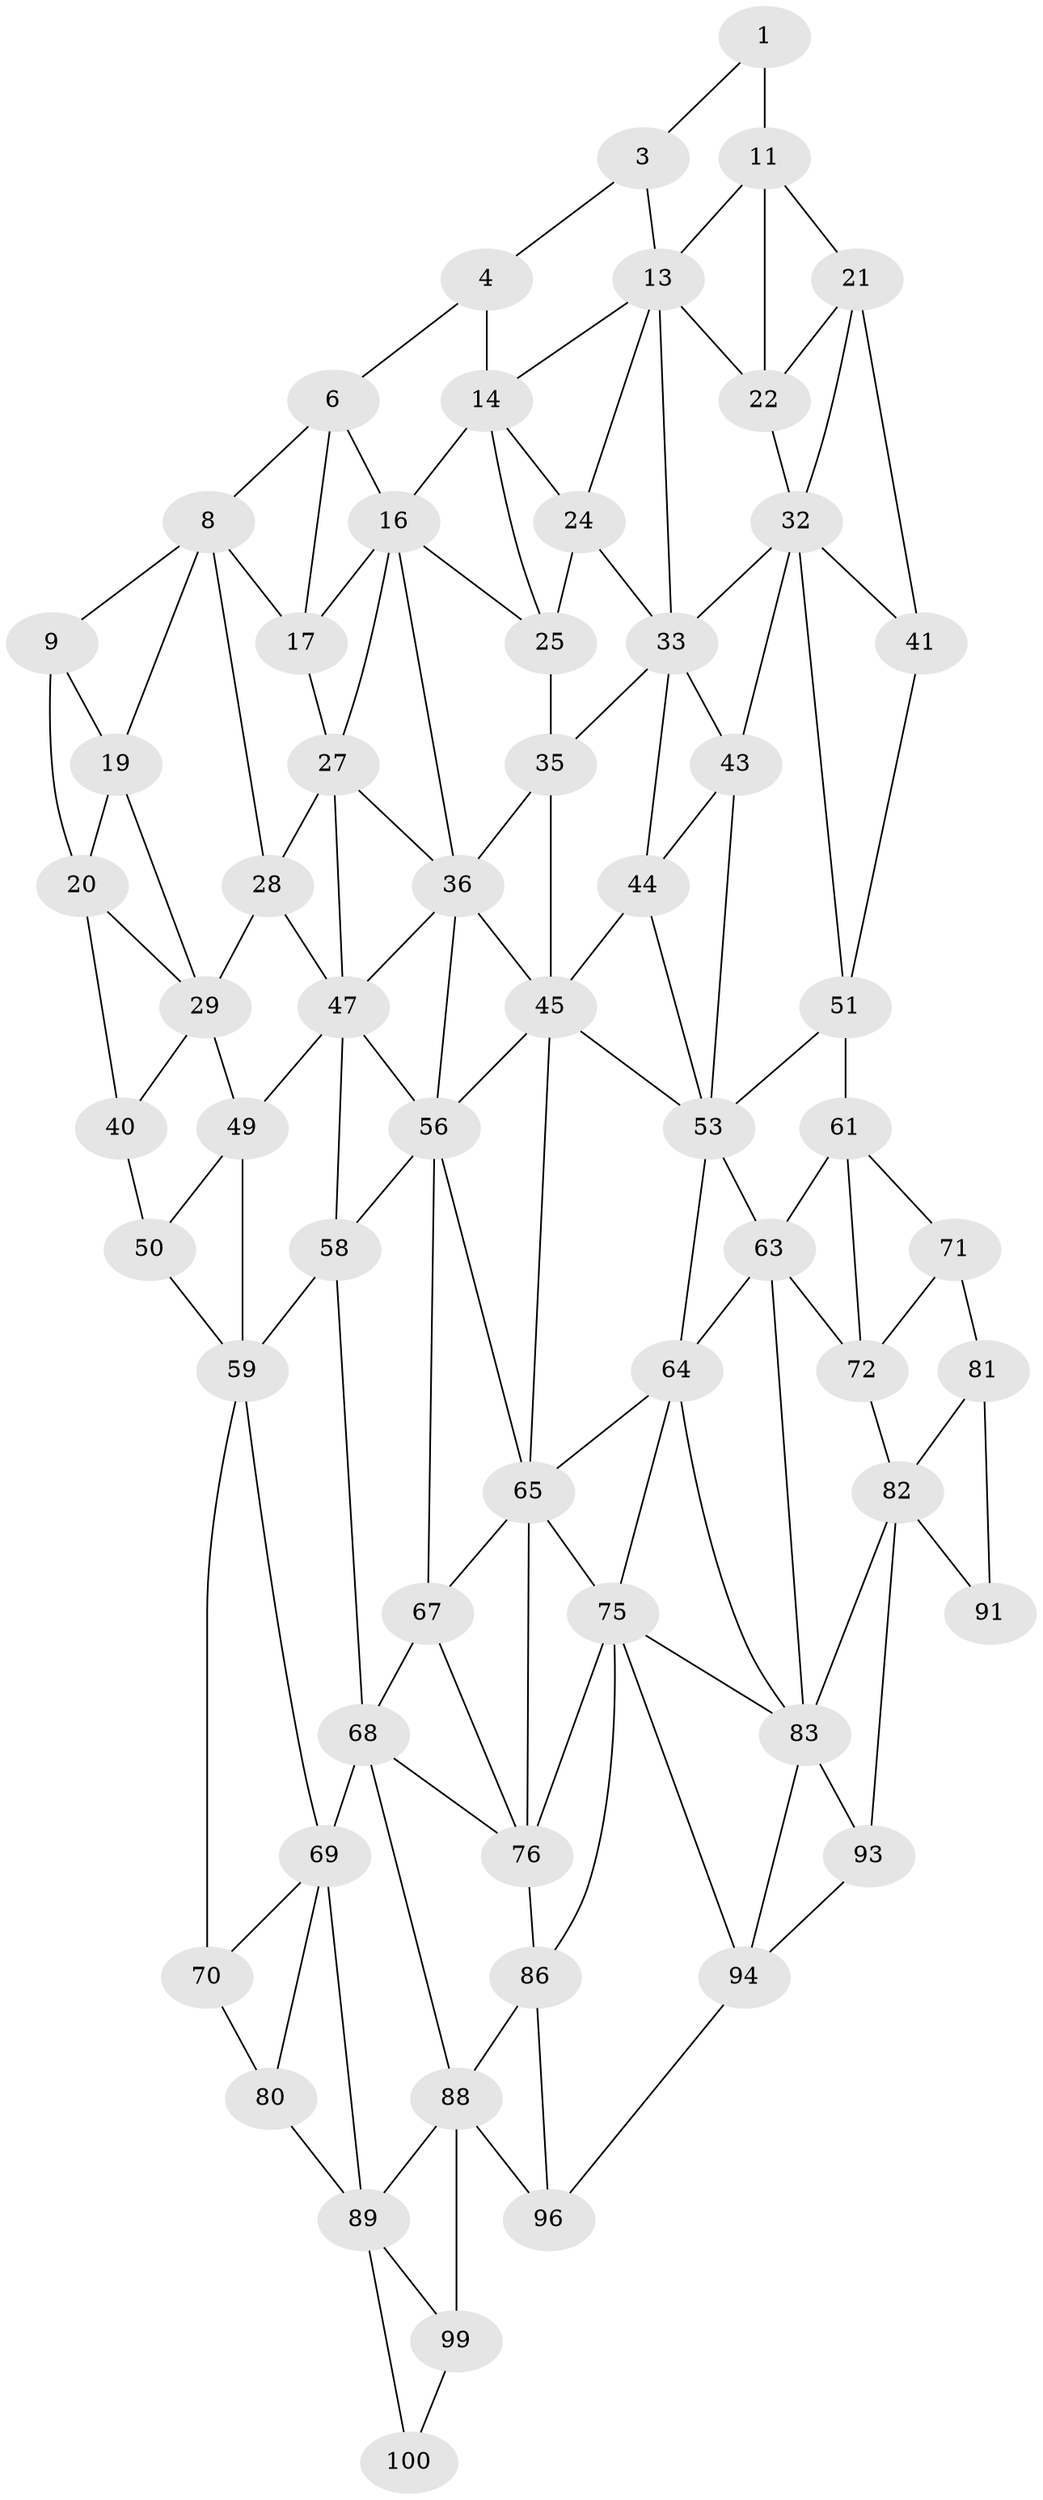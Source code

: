 // original degree distribution, {2: 0.04, 3: 0.32, 4: 0.64}
// Generated by graph-tools (version 1.1) at 2025/11/02/21/25 10:11:12]
// undirected, 62 vertices, 133 edges
graph export_dot {
graph [start="1"]
  node [color=gray90,style=filled];
  1 [super="+2"];
  3;
  4 [super="+5"];
  6 [super="+7"];
  8 [super="+18"];
  9 [super="+10"];
  11 [super="+12"];
  13 [super="+23"];
  14 [super="+15"];
  16 [super="+26"];
  17;
  19;
  20 [super="+30"];
  21 [super="+31"];
  22;
  24;
  25;
  27 [super="+37"];
  28 [super="+38"];
  29 [super="+39"];
  32 [super="+42"];
  33 [super="+34"];
  35;
  36 [super="+46"];
  40;
  41;
  43;
  44;
  45 [super="+55"];
  47 [super="+48"];
  49;
  50;
  51 [super="+52"];
  53 [super="+54"];
  56 [super="+57"];
  58;
  59 [super="+60"];
  61 [super="+62"];
  63 [super="+73"];
  64 [super="+74"];
  65 [super="+66"];
  67;
  68 [super="+78"];
  69 [super="+79"];
  70;
  71;
  72;
  75 [super="+85"];
  76 [super="+77"];
  80;
  81;
  82 [super="+92"];
  83 [super="+84"];
  86 [super="+87"];
  88 [super="+98"];
  89 [super="+90"];
  91;
  93;
  94 [super="+95"];
  96 [super="+97"];
  99;
  100;
  1 -- 11 [weight=2];
  1 -- 3;
  3 -- 13;
  3 -- 4;
  4 -- 14 [weight=2];
  4 -- 6;
  6 -- 16;
  6 -- 8;
  6 -- 17;
  8 -- 9;
  8 -- 17;
  8 -- 19;
  8 -- 28;
  9 -- 19;
  9 -- 20;
  11 -- 21;
  11 -- 13;
  11 -- 22;
  13 -- 14;
  13 -- 24;
  13 -- 33;
  13 -- 22;
  14 -- 24;
  14 -- 16;
  14 -- 25;
  16 -- 17;
  16 -- 25;
  16 -- 27;
  16 -- 36;
  17 -- 27;
  19 -- 29;
  19 -- 20;
  20 -- 40;
  20 -- 29;
  21 -- 22;
  21 -- 32;
  21 -- 41;
  22 -- 32;
  24 -- 25;
  24 -- 33;
  25 -- 35;
  27 -- 28 [weight=2];
  27 -- 36;
  27 -- 47;
  28 -- 29 [weight=2];
  28 -- 47;
  29 -- 40;
  29 -- 49;
  32 -- 33;
  32 -- 41;
  32 -- 43;
  32 -- 51;
  33 -- 43;
  33 -- 35;
  33 -- 44;
  35 -- 45;
  35 -- 36;
  36 -- 56;
  36 -- 45;
  36 -- 47;
  40 -- 50;
  41 -- 51;
  43 -- 53;
  43 -- 44;
  44 -- 45;
  44 -- 53;
  45 -- 56;
  45 -- 65;
  45 -- 53;
  47 -- 49;
  47 -- 58;
  47 -- 56;
  49 -- 59;
  49 -- 50;
  50 -- 59;
  51 -- 61 [weight=2];
  51 -- 53;
  53 -- 63;
  53 -- 64;
  56 -- 65;
  56 -- 58;
  56 -- 67;
  58 -- 68;
  58 -- 59;
  59 -- 69;
  59 -- 70;
  61 -- 71;
  61 -- 72;
  61 -- 63;
  63 -- 64 [weight=2];
  63 -- 72;
  63 -- 83;
  64 -- 65;
  64 -- 75;
  64 -- 83;
  65 -- 75;
  65 -- 67;
  65 -- 76;
  67 -- 68;
  67 -- 76;
  68 -- 69 [weight=2];
  68 -- 88;
  68 -- 76;
  69 -- 70;
  69 -- 80;
  69 -- 89;
  70 -- 80;
  71 -- 81;
  71 -- 72;
  72 -- 82;
  75 -- 76;
  75 -- 83;
  75 -- 86;
  75 -- 94;
  76 -- 86 [weight=2];
  80 -- 89;
  81 -- 91;
  81 -- 82;
  82 -- 83;
  82 -- 91;
  82 -- 93;
  83 -- 93;
  83 -- 94;
  86 -- 96 [weight=2];
  86 -- 88;
  88 -- 89;
  88 -- 99;
  88 -- 96;
  89 -- 99;
  89 -- 100;
  93 -- 94;
  94 -- 96;
  99 -- 100;
}
